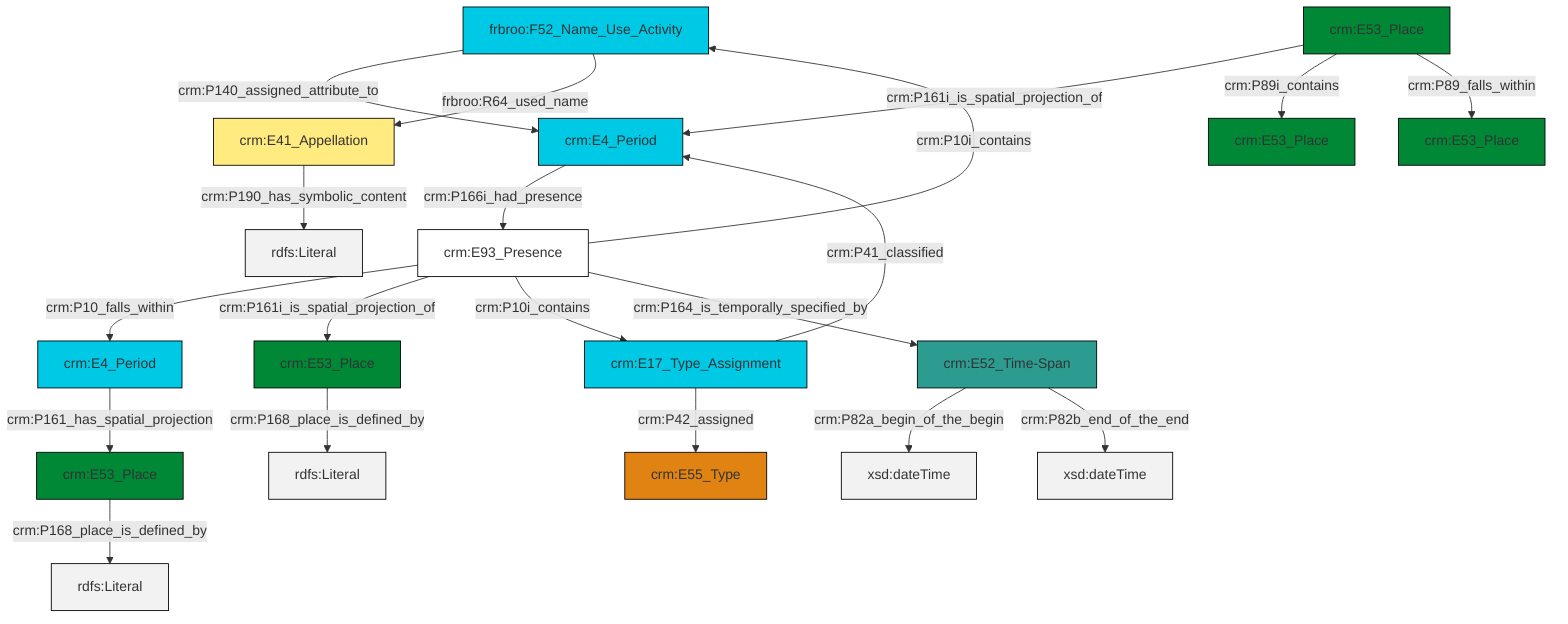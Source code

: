 graph TD
classDef Literal fill:#f2f2f2,stroke:#000000;
classDef CRM_Entity fill:#FFFFFF,stroke:#000000;
classDef Temporal_Entity fill:#00C9E6, stroke:#000000;
classDef Type fill:#E18312, stroke:#000000;
classDef Time-Span fill:#2C9C91, stroke:#000000;
classDef Appellation fill:#FFEB7F, stroke:#000000;
classDef Place fill:#008836, stroke:#000000;
classDef Persistent_Item fill:#B266B2, stroke:#000000;
classDef Conceptual_Object fill:#FFD700, stroke:#000000;
classDef Physical_Thing fill:#D2B48C, stroke:#000000;
classDef Actor fill:#f58aad, stroke:#000000;
classDef PC_Classes fill:#4ce600, stroke:#000000;
classDef Multi fill:#cccccc,stroke:#000000;

0["frbroo:F52_Name_Use_Activity"]:::Temporal_Entity -->|crm:P140_assigned_attribute_to| 1["crm:E4_Period"]:::Temporal_Entity
2["crm:E93_Presence"]:::CRM_Entity -->|crm:P10_falls_within| 3["crm:E4_Period"]:::Temporal_Entity
2["crm:E93_Presence"]:::CRM_Entity -->|crm:P161i_is_spatial_projection_of| 4["crm:E53_Place"]:::Place
2["crm:E93_Presence"]:::CRM_Entity -->|crm:P10i_contains| 0["frbroo:F52_Name_Use_Activity"]:::Temporal_Entity
9["crm:E53_Place"]:::Place -->|crm:P161i_is_spatial_projection_of| 1["crm:E4_Period"]:::Temporal_Entity
2["crm:E93_Presence"]:::CRM_Entity -->|crm:P10i_contains| 11["crm:E17_Type_Assignment"]:::Temporal_Entity
0["frbroo:F52_Name_Use_Activity"]:::Temporal_Entity -->|frbroo:R64_used_name| 12["crm:E41_Appellation"]:::Appellation
3["crm:E4_Period"]:::Temporal_Entity -->|crm:P161_has_spatial_projection| 7["crm:E53_Place"]:::Place
12["crm:E41_Appellation"]:::Appellation -->|crm:P190_has_symbolic_content| 13[rdfs:Literal]:::Literal
9["crm:E53_Place"]:::Place -->|crm:P89i_contains| 15["crm:E53_Place"]:::Place
17["crm:E52_Time-Span"]:::Time-Span -->|crm:P82a_begin_of_the_begin| 18[xsd:dateTime]:::Literal
17["crm:E52_Time-Span"]:::Time-Span -->|crm:P82b_end_of_the_end| 20[xsd:dateTime]:::Literal
2["crm:E93_Presence"]:::CRM_Entity -->|crm:P164_is_temporally_specified_by| 17["crm:E52_Time-Span"]:::Time-Span
4["crm:E53_Place"]:::Place -->|crm:P168_place_is_defined_by| 22[rdfs:Literal]:::Literal
1["crm:E4_Period"]:::Temporal_Entity -->|crm:P166i_had_presence| 2["crm:E93_Presence"]:::CRM_Entity
11["crm:E17_Type_Assignment"]:::Temporal_Entity -->|crm:P42_assigned| 27["crm:E55_Type"]:::Type
7["crm:E53_Place"]:::Place -->|crm:P168_place_is_defined_by| 29[rdfs:Literal]:::Literal
11["crm:E17_Type_Assignment"]:::Temporal_Entity -->|crm:P41_classified| 1["crm:E4_Period"]:::Temporal_Entity
9["crm:E53_Place"]:::Place -->|crm:P89_falls_within| 24["crm:E53_Place"]:::Place